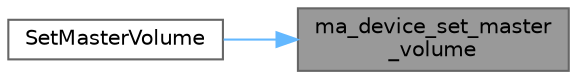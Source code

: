 digraph "ma_device_set_master_volume"
{
 // LATEX_PDF_SIZE
  bgcolor="transparent";
  edge [fontname=Helvetica,fontsize=10,labelfontname=Helvetica,labelfontsize=10];
  node [fontname=Helvetica,fontsize=10,shape=box,height=0.2,width=0.4];
  rankdir="RL";
  Node1 [id="Node000001",label="ma_device_set_master\l_volume",height=0.2,width=0.4,color="gray40", fillcolor="grey60", style="filled", fontcolor="black",tooltip=" "];
  Node1 -> Node2 [id="edge1_Node000001_Node000002",dir="back",color="steelblue1",style="solid",tooltip=" "];
  Node2 [id="Node000002",label="SetMasterVolume",height=0.2,width=0.4,color="grey40", fillcolor="white", style="filled",URL="$_classes_2lib_2raudio_8c.html#a5dcadff86d9a00984bbf878e1088064e",tooltip=" "];
}
